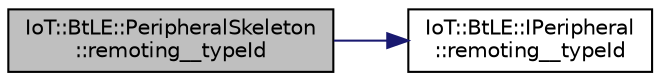 digraph "IoT::BtLE::PeripheralSkeleton::remoting__typeId"
{
 // LATEX_PDF_SIZE
  edge [fontname="Helvetica",fontsize="10",labelfontname="Helvetica",labelfontsize="10"];
  node [fontname="Helvetica",fontsize="10",shape=record];
  rankdir="LR";
  Node1 [label="IoT::BtLE::PeripheralSkeleton\l::remoting__typeId",height=0.2,width=0.4,color="black", fillcolor="grey75", style="filled", fontcolor="black",tooltip="Destroys a PeripheralSkeleton."];
  Node1 -> Node2 [color="midnightblue",fontsize="10",style="solid"];
  Node2 [label="IoT::BtLE::IPeripheral\l::remoting__typeId",height=0.2,width=0.4,color="black", fillcolor="white", style="filled",URL="$classIoT_1_1BtLE_1_1IPeripheral.html#a2e89182c51df17b4f43b0dbeae228921",tooltip=" "];
}
